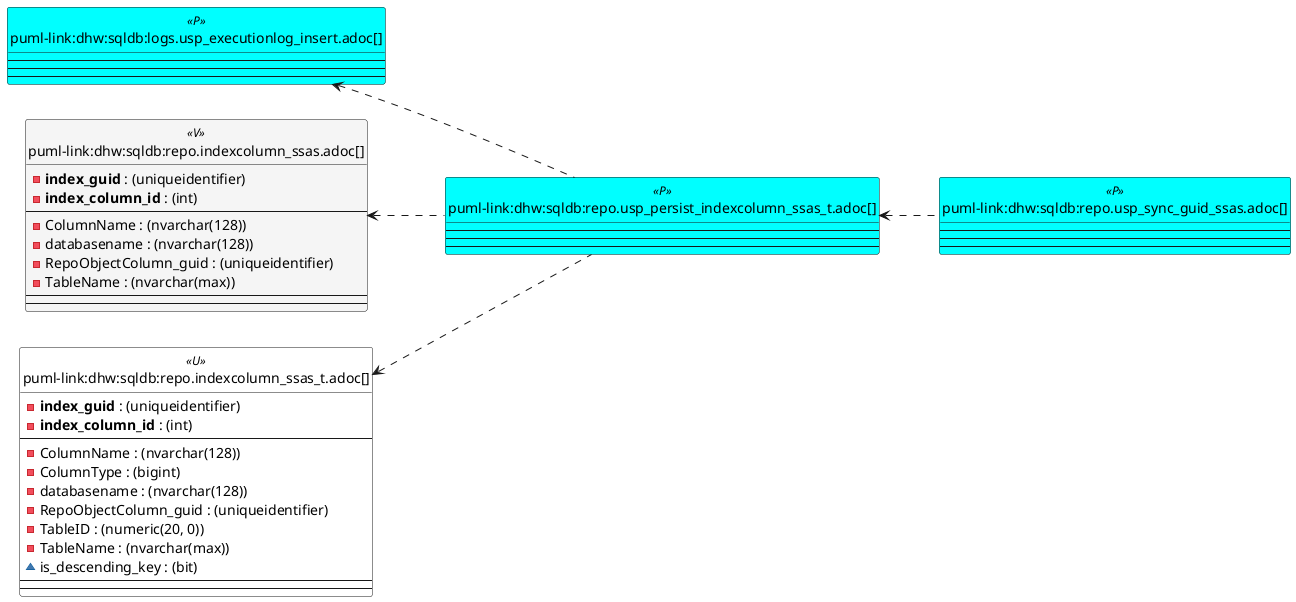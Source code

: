 @startuml
left to right direction
'top to bottom direction
hide circle
'avoide "." issues:
set namespaceSeparator none


skinparam class {
  BackgroundColor White
  BackgroundColor<<FN>> Yellow
  BackgroundColor<<FS>> Yellow
  BackgroundColor<<FT>> LightGray
  BackgroundColor<<IF>> Yellow
  BackgroundColor<<IS>> Yellow
  BackgroundColor<<P>> Aqua
  BackgroundColor<<PC>> Aqua
  BackgroundColor<<SN>> Yellow
  BackgroundColor<<SO>> SlateBlue
  BackgroundColor<<TF>> LightGray
  BackgroundColor<<TR>> Tomato
  BackgroundColor<<U>> White
  BackgroundColor<<V>> WhiteSmoke
  BackgroundColor<<X>> Aqua
  BackgroundColor<<external>> AliceBlue
}


entity "puml-link:dhw:sqldb:logs.usp_executionlog_insert.adoc[]" as logs.usp_ExecutionLog_insert << P >> {
  --
  --
  --
}

entity "puml-link:dhw:sqldb:repo.indexcolumn_ssas.adoc[]" as repo.IndexColumn_ssas << V >> {
  - **index_guid** : (uniqueidentifier)
  - **index_column_id** : (int)
  --
  - ColumnName : (nvarchar(128))
  - databasename : (nvarchar(128))
  - RepoObjectColumn_guid : (uniqueidentifier)
  - TableName : (nvarchar(max))
  --
  --
}

entity "puml-link:dhw:sqldb:repo.indexcolumn_ssas_t.adoc[]" as repo.IndexColumn_ssas_T << U >> {
  - **index_guid** : (uniqueidentifier)
  - **index_column_id** : (int)
  --
  - ColumnName : (nvarchar(128))
  - ColumnType : (bigint)
  - databasename : (nvarchar(128))
  - RepoObjectColumn_guid : (uniqueidentifier)
  - TableID : (numeric(20, 0))
  - TableName : (nvarchar(max))
  ~ is_descending_key : (bit)
  --
  --
}

entity "puml-link:dhw:sqldb:repo.usp_persist_indexcolumn_ssas_t.adoc[]" as repo.usp_PERSIST_IndexColumn_ssas_T << P >> {
  --
  --
  --
}

entity "puml-link:dhw:sqldb:repo.usp_sync_guid_ssas.adoc[]" as repo.usp_sync_guid_ssas << P >> {
  --
  --
  --
}

logs.usp_ExecutionLog_insert <.. repo.usp_PERSIST_IndexColumn_ssas_T
repo.IndexColumn_ssas <.. repo.usp_PERSIST_IndexColumn_ssas_T
repo.IndexColumn_ssas_T <.. repo.usp_PERSIST_IndexColumn_ssas_T
repo.usp_PERSIST_IndexColumn_ssas_T <.. repo.usp_sync_guid_ssas

@enduml

